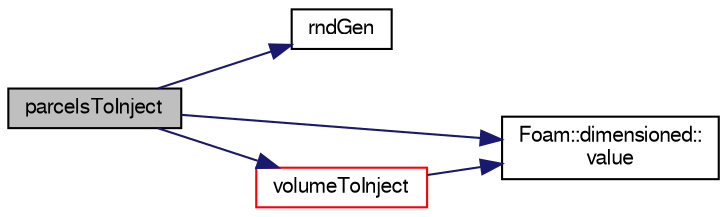 digraph "parcelsToInject"
{
  bgcolor="transparent";
  edge [fontname="FreeSans",fontsize="10",labelfontname="FreeSans",labelfontsize="10"];
  node [fontname="FreeSans",fontsize="10",shape=record];
  rankdir="LR";
  Node172 [label="parcelsToInject",height=0.2,width=0.4,color="black", fillcolor="grey75", style="filled", fontcolor="black"];
  Node172 -> Node173 [color="midnightblue",fontsize="10",style="solid",fontname="FreeSans"];
  Node173 [label="rndGen",height=0.2,width=0.4,color="black",URL="$a38939.html#ab8597af4c8d0209c2e0c9b1982782bfb"];
  Node172 -> Node174 [color="midnightblue",fontsize="10",style="solid",fontname="FreeSans"];
  Node174 [label="Foam::dimensioned::\lvalue",height=0.2,width=0.4,color="black",URL="$a26366.html#a7948200a26c85fc3a83ffa510a91d668",tooltip="Return const reference to value. "];
  Node172 -> Node175 [color="midnightblue",fontsize="10",style="solid",fontname="FreeSans"];
  Node175 [label="volumeToInject",height=0.2,width=0.4,color="red",URL="$a24094.html#a429d17f10d15e9c7727159582c3f149b",tooltip="Volume of parcels to introduce relative to SOI. "];
  Node175 -> Node174 [color="midnightblue",fontsize="10",style="solid",fontname="FreeSans"];
}
